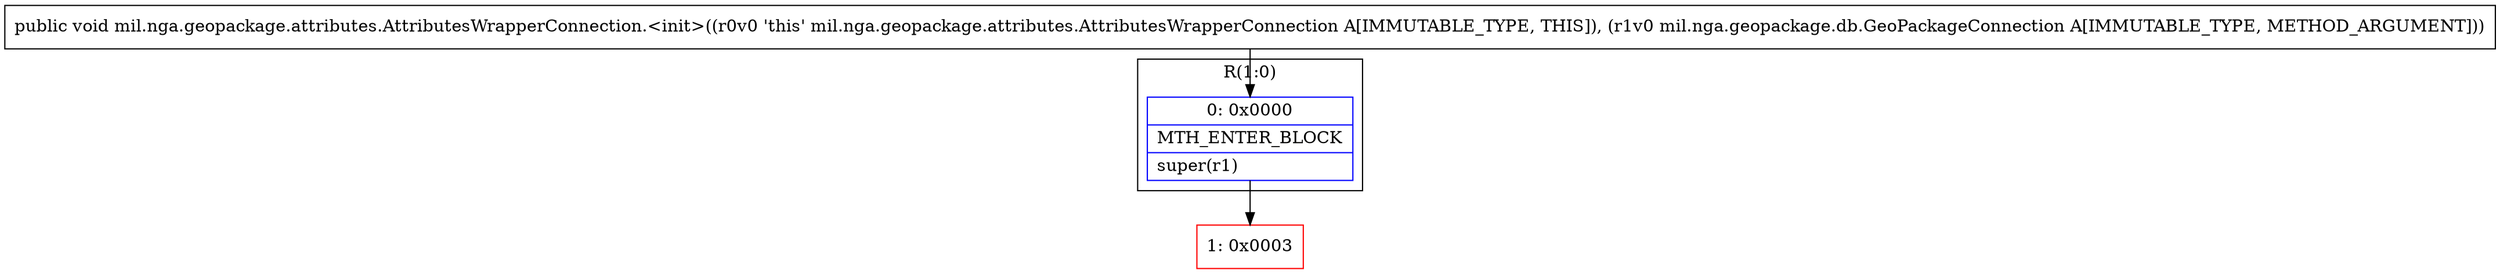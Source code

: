 digraph "CFG formil.nga.geopackage.attributes.AttributesWrapperConnection.\<init\>(Lmil\/nga\/geopackage\/db\/GeoPackageConnection;)V" {
subgraph cluster_Region_650526116 {
label = "R(1:0)";
node [shape=record,color=blue];
Node_0 [shape=record,label="{0\:\ 0x0000|MTH_ENTER_BLOCK\l|super(r1)\l}"];
}
Node_1 [shape=record,color=red,label="{1\:\ 0x0003}"];
MethodNode[shape=record,label="{public void mil.nga.geopackage.attributes.AttributesWrapperConnection.\<init\>((r0v0 'this' mil.nga.geopackage.attributes.AttributesWrapperConnection A[IMMUTABLE_TYPE, THIS]), (r1v0 mil.nga.geopackage.db.GeoPackageConnection A[IMMUTABLE_TYPE, METHOD_ARGUMENT])) }"];
MethodNode -> Node_0;
Node_0 -> Node_1;
}

